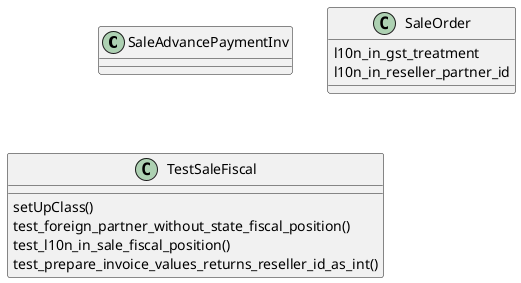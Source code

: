 @startuml classes_l10n_in_sale
set namespaceSeparator none
class "SaleAdvancePaymentInv" as odoo_src.odoo.addons.l10n_in_sale.wizard.sale_make_invoice_advance.SaleAdvancePaymentInv {
}
class "SaleOrder" as odoo_src.odoo.addons.l10n_in_sale.models.sale_order.SaleOrder {
  l10n_in_gst_treatment
  l10n_in_reseller_partner_id
}
class "TestSaleFiscal" as odoo_src.odoo.addons.l10n_in_sale.tests.test_l10n_in_sale_fiscal_position.TestSaleFiscal {
  setUpClass()
  test_foreign_partner_without_state_fiscal_position()
  test_l10n_in_sale_fiscal_position()
  test_prepare_invoice_values_returns_reseller_id_as_int()
}
@enduml
